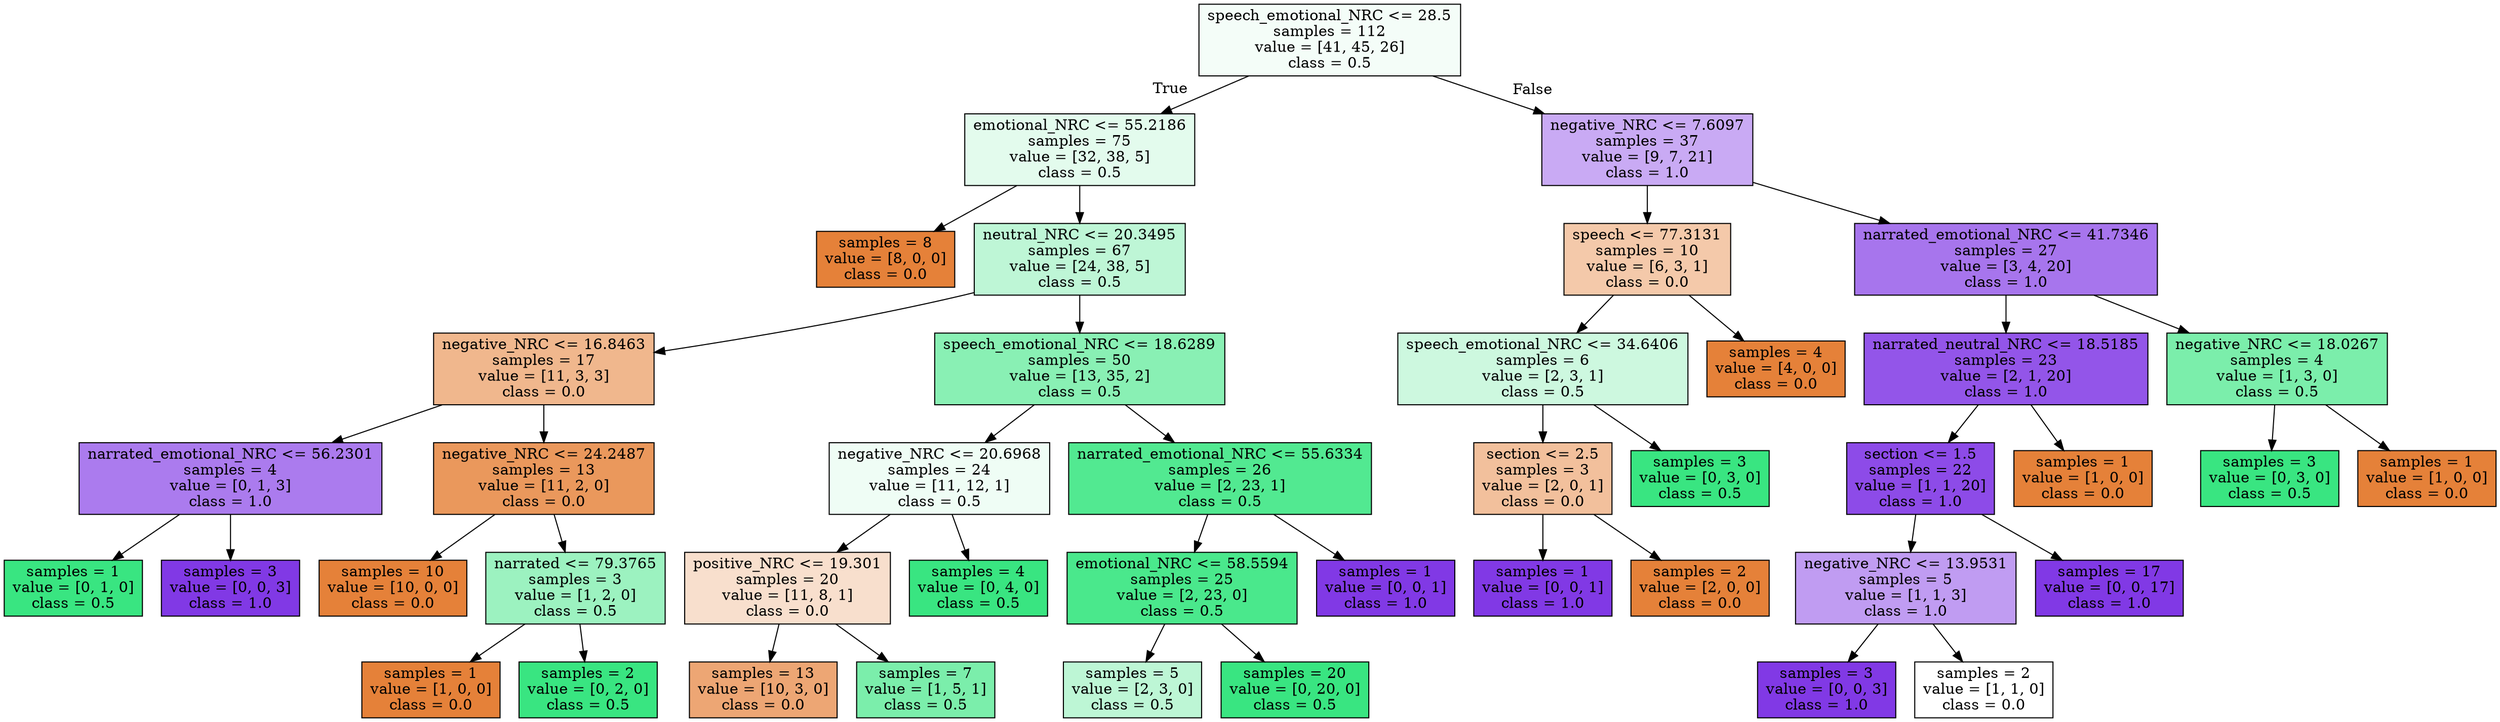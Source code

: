 digraph Tree {
node [shape=box, style="filled", color="black"] ;
0 [label="speech_emotional_NRC <= 28.5\nsamples = 112\nvalue = [41, 45, 26]\nclass = 0.5", fillcolor="#39e5810e"] ;
1 [label="emotional_NRC <= 55.2186\nsamples = 75\nvalue = [32, 38, 5]\nclass = 0.5", fillcolor="#39e58124"] ;
0 -> 1 [labeldistance=2.5, labelangle=45, headlabel="True"] ;
2 [label="samples = 8\nvalue = [8, 0, 0]\nclass = 0.0", fillcolor="#e58139ff"] ;
1 -> 2 ;
3 [label="neutral_NRC <= 20.3495\nsamples = 67\nvalue = [24, 38, 5]\nclass = 0.5", fillcolor="#39e58153"] ;
1 -> 3 ;
4 [label="negative_NRC <= 16.8463\nsamples = 17\nvalue = [11, 3, 3]\nclass = 0.0", fillcolor="#e5813992"] ;
3 -> 4 ;
5 [label="narrated_emotional_NRC <= 56.2301\nsamples = 4\nvalue = [0, 1, 3]\nclass = 1.0", fillcolor="#8139e5aa"] ;
4 -> 5 ;
6 [label="samples = 1\nvalue = [0, 1, 0]\nclass = 0.5", fillcolor="#39e581ff"] ;
5 -> 6 ;
7 [label="samples = 3\nvalue = [0, 0, 3]\nclass = 1.0", fillcolor="#8139e5ff"] ;
5 -> 7 ;
8 [label="negative_NRC <= 24.2487\nsamples = 13\nvalue = [11, 2, 0]\nclass = 0.0", fillcolor="#e58139d1"] ;
4 -> 8 ;
9 [label="samples = 10\nvalue = [10, 0, 0]\nclass = 0.0", fillcolor="#e58139ff"] ;
8 -> 9 ;
10 [label="narrated <= 79.3765\nsamples = 3\nvalue = [1, 2, 0]\nclass = 0.5", fillcolor="#39e5817f"] ;
8 -> 10 ;
11 [label="samples = 1\nvalue = [1, 0, 0]\nclass = 0.0", fillcolor="#e58139ff"] ;
10 -> 11 ;
12 [label="samples = 2\nvalue = [0, 2, 0]\nclass = 0.5", fillcolor="#39e581ff"] ;
10 -> 12 ;
13 [label="speech_emotional_NRC <= 18.6289\nsamples = 50\nvalue = [13, 35, 2]\nclass = 0.5", fillcolor="#39e58198"] ;
3 -> 13 ;
14 [label="negative_NRC <= 20.6968\nsamples = 24\nvalue = [11, 12, 1]\nclass = 0.5", fillcolor="#39e58114"] ;
13 -> 14 ;
15 [label="positive_NRC <= 19.301\nsamples = 20\nvalue = [11, 8, 1]\nclass = 0.0", fillcolor="#e5813940"] ;
14 -> 15 ;
16 [label="samples = 13\nvalue = [10, 3, 0]\nclass = 0.0", fillcolor="#e58139b3"] ;
15 -> 16 ;
17 [label="samples = 7\nvalue = [1, 5, 1]\nclass = 0.5", fillcolor="#39e581aa"] ;
15 -> 17 ;
18 [label="samples = 4\nvalue = [0, 4, 0]\nclass = 0.5", fillcolor="#39e581ff"] ;
14 -> 18 ;
19 [label="narrated_emotional_NRC <= 55.6334\nsamples = 26\nvalue = [2, 23, 1]\nclass = 0.5", fillcolor="#39e581df"] ;
13 -> 19 ;
20 [label="emotional_NRC <= 58.5594\nsamples = 25\nvalue = [2, 23, 0]\nclass = 0.5", fillcolor="#39e581e9"] ;
19 -> 20 ;
21 [label="samples = 5\nvalue = [2, 3, 0]\nclass = 0.5", fillcolor="#39e58155"] ;
20 -> 21 ;
22 [label="samples = 20\nvalue = [0, 20, 0]\nclass = 0.5", fillcolor="#39e581ff"] ;
20 -> 22 ;
23 [label="samples = 1\nvalue = [0, 0, 1]\nclass = 1.0", fillcolor="#8139e5ff"] ;
19 -> 23 ;
24 [label="negative_NRC <= 7.6097\nsamples = 37\nvalue = [9, 7, 21]\nclass = 1.0", fillcolor="#8139e56d"] ;
0 -> 24 [labeldistance=2.5, labelangle=-45, headlabel="False"] ;
25 [label="speech <= 77.3131\nsamples = 10\nvalue = [6, 3, 1]\nclass = 0.0", fillcolor="#e581396d"] ;
24 -> 25 ;
26 [label="speech_emotional_NRC <= 34.6406\nsamples = 6\nvalue = [2, 3, 1]\nclass = 0.5", fillcolor="#39e58140"] ;
25 -> 26 ;
27 [label="section <= 2.5\nsamples = 3\nvalue = [2, 0, 1]\nclass = 0.0", fillcolor="#e581397f"] ;
26 -> 27 ;
28 [label="samples = 1\nvalue = [0, 0, 1]\nclass = 1.0", fillcolor="#8139e5ff"] ;
27 -> 28 ;
29 [label="samples = 2\nvalue = [2, 0, 0]\nclass = 0.0", fillcolor="#e58139ff"] ;
27 -> 29 ;
30 [label="samples = 3\nvalue = [0, 3, 0]\nclass = 0.5", fillcolor="#39e581ff"] ;
26 -> 30 ;
31 [label="samples = 4\nvalue = [4, 0, 0]\nclass = 0.0", fillcolor="#e58139ff"] ;
25 -> 31 ;
32 [label="narrated_emotional_NRC <= 41.7346\nsamples = 27\nvalue = [3, 4, 20]\nclass = 1.0", fillcolor="#8139e5b1"] ;
24 -> 32 ;
33 [label="narrated_neutral_NRC <= 18.5185\nsamples = 23\nvalue = [2, 1, 20]\nclass = 1.0", fillcolor="#8139e5db"] ;
32 -> 33 ;
34 [label="section <= 1.5\nsamples = 22\nvalue = [1, 1, 20]\nclass = 1.0", fillcolor="#8139e5e7"] ;
33 -> 34 ;
35 [label="negative_NRC <= 13.9531\nsamples = 5\nvalue = [1, 1, 3]\nclass = 1.0", fillcolor="#8139e57f"] ;
34 -> 35 ;
36 [label="samples = 3\nvalue = [0, 0, 3]\nclass = 1.0", fillcolor="#8139e5ff"] ;
35 -> 36 ;
37 [label="samples = 2\nvalue = [1, 1, 0]\nclass = 0.0", fillcolor="#e5813900"] ;
35 -> 37 ;
38 [label="samples = 17\nvalue = [0, 0, 17]\nclass = 1.0", fillcolor="#8139e5ff"] ;
34 -> 38 ;
39 [label="samples = 1\nvalue = [1, 0, 0]\nclass = 0.0", fillcolor="#e58139ff"] ;
33 -> 39 ;
40 [label="negative_NRC <= 18.0267\nsamples = 4\nvalue = [1, 3, 0]\nclass = 0.5", fillcolor="#39e581aa"] ;
32 -> 40 ;
41 [label="samples = 3\nvalue = [0, 3, 0]\nclass = 0.5", fillcolor="#39e581ff"] ;
40 -> 41 ;
42 [label="samples = 1\nvalue = [1, 0, 0]\nclass = 0.0", fillcolor="#e58139ff"] ;
40 -> 42 ;
}